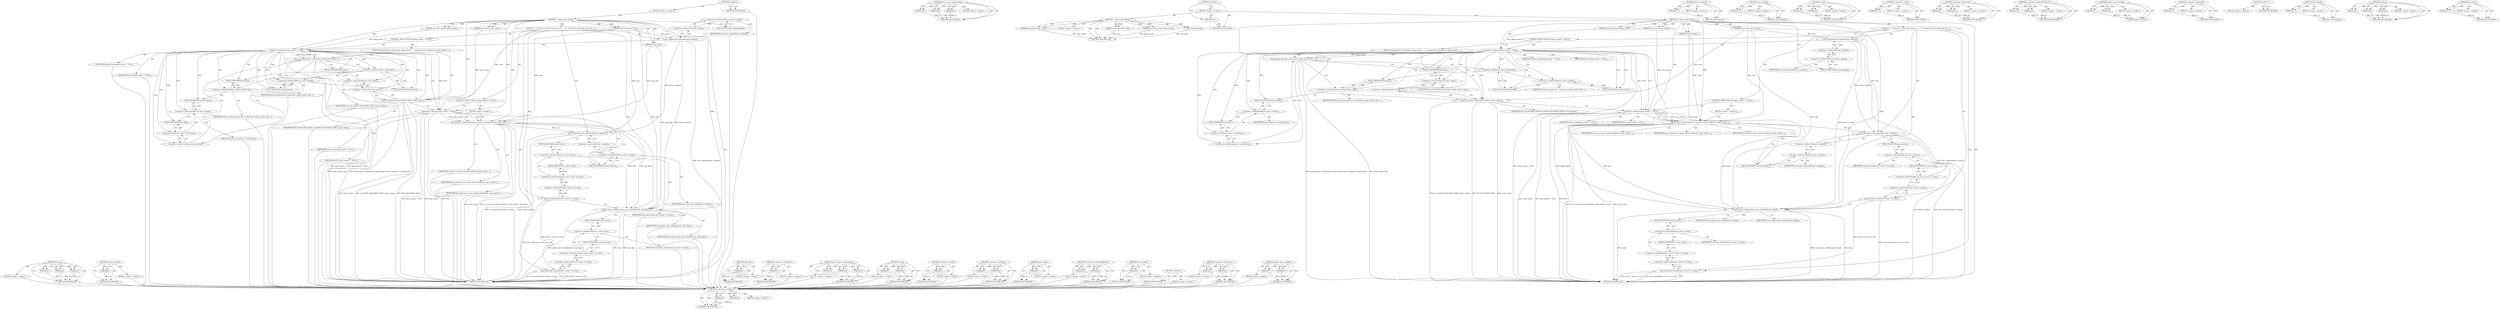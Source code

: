 digraph "spin_lock" {
vulnerable_115 [label=<(METHOD,memcpy)>];
vulnerable_116 [label=<(PARAM,p1)>];
vulnerable_117 [label=<(PARAM,p2)>];
vulnerable_118 [label=<(PARAM,p3)>];
vulnerable_119 [label=<(BLOCK,&lt;empty&gt;,&lt;empty&gt;)>];
vulnerable_120 [label=<(METHOD_RETURN,ANY)>];
vulnerable_141 [label=<(METHOD,write_sequnlock)>];
vulnerable_142 [label=<(PARAM,p1)>];
vulnerable_143 [label=<(BLOCK,&lt;empty&gt;,&lt;empty&gt;)>];
vulnerable_144 [label=<(METHOD_RETURN,ANY)>];
vulnerable_6 [label=<(METHOD,&lt;global&gt;)<SUB>1</SUB>>];
vulnerable_7 [label=<(BLOCK,&lt;empty&gt;,&lt;empty&gt;)<SUB>1</SUB>>];
vulnerable_8 [label=<(METHOD,__update_open_stateid)<SUB>1</SUB>>];
vulnerable_9 [label=<(PARAM,struct nfs4_state *state)<SUB>1</SUB>>];
vulnerable_10 [label=<(PARAM,nfs4_stateid *open_stateid)<SUB>1</SUB>>];
vulnerable_11 [label=<(PARAM,const nfs4_stateid *deleg_stateid)<SUB>1</SUB>>];
vulnerable_12 [label=<(PARAM,int open_flags)<SUB>1</SUB>>];
vulnerable_13 [label=<(BLOCK,{
 	/*
 	 * Protect the call to nfs4_state_set_...,{
 	/*
 	 * Protect the call to nfs4_state_set_...)<SUB>2</SUB>>];
vulnerable_14 [label=<(write_seqlock,write_seqlock(&amp;state-&gt;seqlock))<SUB>7</SUB>>];
vulnerable_15 [label=<(&lt;operator&gt;.addressOf,&amp;state-&gt;seqlock)<SUB>7</SUB>>];
vulnerable_16 [label=<(&lt;operator&gt;.indirectFieldAccess,state-&gt;seqlock)<SUB>7</SUB>>];
vulnerable_17 [label=<(IDENTIFIER,state,write_seqlock(&amp;state-&gt;seqlock))<SUB>7</SUB>>];
vulnerable_18 [label=<(FIELD_IDENTIFIER,seqlock,seqlock)<SUB>7</SUB>>];
vulnerable_19 [label=<(CONTROL_STRUCTURE,IF,if (deleg_stateid != NULL))<SUB>8</SUB>>];
vulnerable_20 [label=<(&lt;operator&gt;.notEquals,deleg_stateid != NULL)<SUB>8</SUB>>];
vulnerable_21 [label=<(IDENTIFIER,deleg_stateid,deleg_stateid != NULL)<SUB>8</SUB>>];
vulnerable_22 [label=<(IDENTIFIER,NULL,deleg_stateid != NULL)<SUB>8</SUB>>];
vulnerable_23 [label=<(BLOCK,{
		memcpy(state-&gt;stateid.data, deleg_stateid-&gt;...,{
		memcpy(state-&gt;stateid.data, deleg_stateid-&gt;...)<SUB>8</SUB>>];
vulnerable_24 [label=<(memcpy,memcpy(state-&gt;stateid.data, deleg_stateid-&gt;data...)<SUB>9</SUB>>];
vulnerable_25 [label=<(&lt;operator&gt;.fieldAccess,state-&gt;stateid.data)<SUB>9</SUB>>];
vulnerable_26 [label=<(&lt;operator&gt;.indirectFieldAccess,state-&gt;stateid)<SUB>9</SUB>>];
vulnerable_27 [label=<(IDENTIFIER,state,memcpy(state-&gt;stateid.data, deleg_stateid-&gt;data...)<SUB>9</SUB>>];
vulnerable_28 [label=<(FIELD_IDENTIFIER,stateid,stateid)<SUB>9</SUB>>];
vulnerable_29 [label=<(FIELD_IDENTIFIER,data,data)<SUB>9</SUB>>];
vulnerable_30 [label=<(&lt;operator&gt;.indirectFieldAccess,deleg_stateid-&gt;data)<SUB>9</SUB>>];
vulnerable_31 [label=<(IDENTIFIER,deleg_stateid,memcpy(state-&gt;stateid.data, deleg_stateid-&gt;data...)<SUB>9</SUB>>];
vulnerable_32 [label=<(FIELD_IDENTIFIER,data,data)<SUB>9</SUB>>];
vulnerable_33 [label=<(&lt;operator&gt;.sizeOf,sizeof(state-&gt;stateid.data))<SUB>9</SUB>>];
vulnerable_34 [label=<(&lt;operator&gt;.fieldAccess,state-&gt;stateid.data)<SUB>9</SUB>>];
vulnerable_35 [label=<(&lt;operator&gt;.indirectFieldAccess,state-&gt;stateid)<SUB>9</SUB>>];
vulnerable_36 [label=<(IDENTIFIER,state,sizeof(state-&gt;stateid.data))<SUB>9</SUB>>];
vulnerable_37 [label=<(FIELD_IDENTIFIER,stateid,stateid)<SUB>9</SUB>>];
vulnerable_38 [label=<(FIELD_IDENTIFIER,data,data)<SUB>9</SUB>>];
vulnerable_39 [label=<(set_bit,set_bit(NFS_DELEGATED_STATE, &amp;state-&gt;flags))<SUB>10</SUB>>];
vulnerable_40 [label=<(IDENTIFIER,NFS_DELEGATED_STATE,set_bit(NFS_DELEGATED_STATE, &amp;state-&gt;flags))<SUB>10</SUB>>];
vulnerable_41 [label=<(&lt;operator&gt;.addressOf,&amp;state-&gt;flags)<SUB>10</SUB>>];
vulnerable_42 [label=<(&lt;operator&gt;.indirectFieldAccess,state-&gt;flags)<SUB>10</SUB>>];
vulnerable_43 [label=<(IDENTIFIER,state,set_bit(NFS_DELEGATED_STATE, &amp;state-&gt;flags))<SUB>10</SUB>>];
vulnerable_44 [label=<(FIELD_IDENTIFIER,flags,flags)<SUB>10</SUB>>];
vulnerable_45 [label=<(CONTROL_STRUCTURE,IF,if (open_stateid != NULL))<SUB>12</SUB>>];
vulnerable_46 [label=<(&lt;operator&gt;.notEquals,open_stateid != NULL)<SUB>12</SUB>>];
vulnerable_47 [label=<(IDENTIFIER,open_stateid,open_stateid != NULL)<SUB>12</SUB>>];
vulnerable_48 [label=<(IDENTIFIER,NULL,open_stateid != NULL)<SUB>12</SUB>>];
vulnerable_49 [label=<(BLOCK,&lt;empty&gt;,&lt;empty&gt;)<SUB>13</SUB>>];
vulnerable_50 [label=<(nfs_set_open_stateid_locked,nfs_set_open_stateid_locked(state, open_stateid...)<SUB>13</SUB>>];
vulnerable_51 [label=<(IDENTIFIER,state,nfs_set_open_stateid_locked(state, open_stateid...)<SUB>13</SUB>>];
vulnerable_52 [label=<(IDENTIFIER,open_stateid,nfs_set_open_stateid_locked(state, open_stateid...)<SUB>13</SUB>>];
vulnerable_53 [label=<(IDENTIFIER,open_flags,nfs_set_open_stateid_locked(state, open_stateid...)<SUB>13</SUB>>];
vulnerable_54 [label=<(write_sequnlock,write_sequnlock(&amp;state-&gt;seqlock))<SUB>14</SUB>>];
vulnerable_55 [label=<(&lt;operator&gt;.addressOf,&amp;state-&gt;seqlock)<SUB>14</SUB>>];
vulnerable_56 [label=<(&lt;operator&gt;.indirectFieldAccess,state-&gt;seqlock)<SUB>14</SUB>>];
vulnerable_57 [label=<(IDENTIFIER,state,write_sequnlock(&amp;state-&gt;seqlock))<SUB>14</SUB>>];
vulnerable_58 [label=<(FIELD_IDENTIFIER,seqlock,seqlock)<SUB>14</SUB>>];
vulnerable_59 [label=<(spin_lock,spin_lock(&amp;state-&gt;owner-&gt;so_lock))<SUB>15</SUB>>];
vulnerable_60 [label=<(&lt;operator&gt;.addressOf,&amp;state-&gt;owner-&gt;so_lock)<SUB>15</SUB>>];
vulnerable_61 [label=<(&lt;operator&gt;.indirectFieldAccess,state-&gt;owner-&gt;so_lock)<SUB>15</SUB>>];
vulnerable_62 [label=<(&lt;operator&gt;.indirectFieldAccess,state-&gt;owner)<SUB>15</SUB>>];
vulnerable_63 [label=<(IDENTIFIER,state,spin_lock(&amp;state-&gt;owner-&gt;so_lock))<SUB>15</SUB>>];
vulnerable_64 [label=<(FIELD_IDENTIFIER,owner,owner)<SUB>15</SUB>>];
vulnerable_65 [label=<(FIELD_IDENTIFIER,so_lock,so_lock)<SUB>15</SUB>>];
vulnerable_66 [label=<(update_open_stateflags,update_open_stateflags(state, open_flags))<SUB>16</SUB>>];
vulnerable_67 [label=<(IDENTIFIER,state,update_open_stateflags(state, open_flags))<SUB>16</SUB>>];
vulnerable_68 [label=<(IDENTIFIER,open_flags,update_open_stateflags(state, open_flags))<SUB>16</SUB>>];
vulnerable_69 [label=<(spin_unlock,spin_unlock(&amp;state-&gt;owner-&gt;so_lock))<SUB>17</SUB>>];
vulnerable_70 [label=<(&lt;operator&gt;.addressOf,&amp;state-&gt;owner-&gt;so_lock)<SUB>17</SUB>>];
vulnerable_71 [label=<(&lt;operator&gt;.indirectFieldAccess,state-&gt;owner-&gt;so_lock)<SUB>17</SUB>>];
vulnerable_72 [label=<(&lt;operator&gt;.indirectFieldAccess,state-&gt;owner)<SUB>17</SUB>>];
vulnerable_73 [label=<(IDENTIFIER,state,spin_unlock(&amp;state-&gt;owner-&gt;so_lock))<SUB>17</SUB>>];
vulnerable_74 [label=<(FIELD_IDENTIFIER,owner,owner)<SUB>17</SUB>>];
vulnerable_75 [label=<(FIELD_IDENTIFIER,so_lock,so_lock)<SUB>17</SUB>>];
vulnerable_76 [label=<(METHOD_RETURN,void)<SUB>1</SUB>>];
vulnerable_78 [label=<(METHOD_RETURN,ANY)<SUB>1</SUB>>];
vulnerable_145 [label=<(METHOD,spin_lock)>];
vulnerable_146 [label=<(PARAM,p1)>];
vulnerable_147 [label=<(BLOCK,&lt;empty&gt;,&lt;empty&gt;)>];
vulnerable_148 [label=<(METHOD_RETURN,ANY)>];
vulnerable_101 [label=<(METHOD,&lt;operator&gt;.addressOf)>];
vulnerable_102 [label=<(PARAM,p1)>];
vulnerable_103 [label=<(BLOCK,&lt;empty&gt;,&lt;empty&gt;)>];
vulnerable_104 [label=<(METHOD_RETURN,ANY)>];
vulnerable_135 [label=<(METHOD,nfs_set_open_stateid_locked)>];
vulnerable_136 [label=<(PARAM,p1)>];
vulnerable_137 [label=<(PARAM,p2)>];
vulnerable_138 [label=<(PARAM,p3)>];
vulnerable_139 [label=<(BLOCK,&lt;empty&gt;,&lt;empty&gt;)>];
vulnerable_140 [label=<(METHOD_RETURN,ANY)>];
vulnerable_130 [label=<(METHOD,set_bit)>];
vulnerable_131 [label=<(PARAM,p1)>];
vulnerable_132 [label=<(PARAM,p2)>];
vulnerable_133 [label=<(BLOCK,&lt;empty&gt;,&lt;empty&gt;)>];
vulnerable_134 [label=<(METHOD_RETURN,ANY)>];
vulnerable_126 [label=<(METHOD,&lt;operator&gt;.sizeOf)>];
vulnerable_127 [label=<(PARAM,p1)>];
vulnerable_128 [label=<(BLOCK,&lt;empty&gt;,&lt;empty&gt;)>];
vulnerable_129 [label=<(METHOD_RETURN,ANY)>];
vulnerable_110 [label=<(METHOD,&lt;operator&gt;.notEquals)>];
vulnerable_111 [label=<(PARAM,p1)>];
vulnerable_112 [label=<(PARAM,p2)>];
vulnerable_113 [label=<(BLOCK,&lt;empty&gt;,&lt;empty&gt;)>];
vulnerable_114 [label=<(METHOD_RETURN,ANY)>];
vulnerable_154 [label=<(METHOD,spin_unlock)>];
vulnerable_155 [label=<(PARAM,p1)>];
vulnerable_156 [label=<(BLOCK,&lt;empty&gt;,&lt;empty&gt;)>];
vulnerable_157 [label=<(METHOD_RETURN,ANY)>];
vulnerable_105 [label=<(METHOD,&lt;operator&gt;.indirectFieldAccess)>];
vulnerable_106 [label=<(PARAM,p1)>];
vulnerable_107 [label=<(PARAM,p2)>];
vulnerable_108 [label=<(BLOCK,&lt;empty&gt;,&lt;empty&gt;)>];
vulnerable_109 [label=<(METHOD_RETURN,ANY)>];
vulnerable_97 [label=<(METHOD,write_seqlock)>];
vulnerable_98 [label=<(PARAM,p1)>];
vulnerable_99 [label=<(BLOCK,&lt;empty&gt;,&lt;empty&gt;)>];
vulnerable_100 [label=<(METHOD_RETURN,ANY)>];
vulnerable_91 [label=<(METHOD,&lt;global&gt;)<SUB>1</SUB>>];
vulnerable_92 [label=<(BLOCK,&lt;empty&gt;,&lt;empty&gt;)>];
vulnerable_93 [label=<(METHOD_RETURN,ANY)>];
vulnerable_121 [label=<(METHOD,&lt;operator&gt;.fieldAccess)>];
vulnerable_122 [label=<(PARAM,p1)>];
vulnerable_123 [label=<(PARAM,p2)>];
vulnerable_124 [label=<(BLOCK,&lt;empty&gt;,&lt;empty&gt;)>];
vulnerable_125 [label=<(METHOD_RETURN,ANY)>];
vulnerable_149 [label=<(METHOD,update_open_stateflags)>];
vulnerable_150 [label=<(PARAM,p1)>];
vulnerable_151 [label=<(PARAM,p2)>];
vulnerable_152 [label=<(BLOCK,&lt;empty&gt;,&lt;empty&gt;)>];
vulnerable_153 [label=<(METHOD_RETURN,ANY)>];
fixed_121 [label=<(METHOD,&lt;operator&gt;.notEquals)>];
fixed_122 [label=<(PARAM,p1)>];
fixed_123 [label=<(PARAM,p2)>];
fixed_124 [label=<(BLOCK,&lt;empty&gt;,&lt;empty&gt;)>];
fixed_125 [label=<(METHOD_RETURN,ANY)>];
fixed_146 [label=<(METHOD,nfs_set_open_stateid_locked)>];
fixed_147 [label=<(PARAM,p1)>];
fixed_148 [label=<(PARAM,p2)>];
fixed_149 [label=<(PARAM,p3)>];
fixed_150 [label=<(BLOCK,&lt;empty&gt;,&lt;empty&gt;)>];
fixed_151 [label=<(METHOD_RETURN,ANY)>];
fixed_6 [label=<(METHOD,&lt;global&gt;)<SUB>1</SUB>>];
fixed_7 [label=<(BLOCK,&lt;empty&gt;,&lt;empty&gt;)<SUB>1</SUB>>];
fixed_8 [label=<(METHOD,__update_open_stateid)<SUB>1</SUB>>];
fixed_9 [label=<(PARAM,struct nfs4_state *state)<SUB>1</SUB>>];
fixed_10 [label=<(PARAM,nfs4_stateid *open_stateid)<SUB>1</SUB>>];
fixed_11 [label=<(PARAM,const nfs4_stateid *deleg_stateid)<SUB>1</SUB>>];
fixed_12 [label=<(PARAM,int open_flags)<SUB>1</SUB>>];
fixed_13 [label=<(BLOCK,&lt;empty&gt;,&lt;empty&gt;)>];
fixed_14 [label=<(METHOD_RETURN,void)<SUB>1</SUB>>];
fixed_16 [label=<(UNKNOWN,),))<SUB>1</SUB>>];
fixed_17 [label=<(METHOD,__update_open_stateid)<SUB>2</SUB>>];
fixed_18 [label=<(PARAM,struct nfs4_state *state)<SUB>2</SUB>>];
fixed_19 [label=<(PARAM,nfs4_stateid *open_stateid)<SUB>2</SUB>>];
fixed_20 [label=<(PARAM,const nfs4_stateid *deleg_stateid)<SUB>2</SUB>>];
fixed_21 [label=<(PARAM,fmode_t fmode)<SUB>2</SUB>>];
fixed_22 [label=<(BLOCK,{
 	/*
 	 * Protect the call to nfs4_state_set_...,{
 	/*
 	 * Protect the call to nfs4_state_set_...)<SUB>3</SUB>>];
fixed_23 [label=<(write_seqlock,write_seqlock(&amp;state-&gt;seqlock))<SUB>8</SUB>>];
fixed_24 [label=<(&lt;operator&gt;.addressOf,&amp;state-&gt;seqlock)<SUB>8</SUB>>];
fixed_25 [label=<(&lt;operator&gt;.indirectFieldAccess,state-&gt;seqlock)<SUB>8</SUB>>];
fixed_26 [label=<(IDENTIFIER,state,write_seqlock(&amp;state-&gt;seqlock))<SUB>8</SUB>>];
fixed_27 [label=<(FIELD_IDENTIFIER,seqlock,seqlock)<SUB>8</SUB>>];
fixed_28 [label=<(CONTROL_STRUCTURE,IF,if (deleg_stateid != NULL))<SUB>9</SUB>>];
fixed_29 [label=<(&lt;operator&gt;.notEquals,deleg_stateid != NULL)<SUB>9</SUB>>];
fixed_30 [label=<(IDENTIFIER,deleg_stateid,deleg_stateid != NULL)<SUB>9</SUB>>];
fixed_31 [label=<(IDENTIFIER,NULL,deleg_stateid != NULL)<SUB>9</SUB>>];
fixed_32 [label=<(BLOCK,{
		memcpy(state-&gt;stateid.data, deleg_stateid-&gt;...,{
		memcpy(state-&gt;stateid.data, deleg_stateid-&gt;...)<SUB>9</SUB>>];
fixed_33 [label=<(memcpy,memcpy(state-&gt;stateid.data, deleg_stateid-&gt;data...)<SUB>10</SUB>>];
fixed_34 [label=<(&lt;operator&gt;.fieldAccess,state-&gt;stateid.data)<SUB>10</SUB>>];
fixed_35 [label=<(&lt;operator&gt;.indirectFieldAccess,state-&gt;stateid)<SUB>10</SUB>>];
fixed_36 [label=<(IDENTIFIER,state,memcpy(state-&gt;stateid.data, deleg_stateid-&gt;data...)<SUB>10</SUB>>];
fixed_37 [label=<(FIELD_IDENTIFIER,stateid,stateid)<SUB>10</SUB>>];
fixed_38 [label=<(FIELD_IDENTIFIER,data,data)<SUB>10</SUB>>];
fixed_39 [label=<(&lt;operator&gt;.indirectFieldAccess,deleg_stateid-&gt;data)<SUB>10</SUB>>];
fixed_40 [label=<(IDENTIFIER,deleg_stateid,memcpy(state-&gt;stateid.data, deleg_stateid-&gt;data...)<SUB>10</SUB>>];
fixed_41 [label=<(FIELD_IDENTIFIER,data,data)<SUB>10</SUB>>];
fixed_42 [label=<(&lt;operator&gt;.sizeOf,sizeof(state-&gt;stateid.data))<SUB>10</SUB>>];
fixed_43 [label=<(&lt;operator&gt;.fieldAccess,state-&gt;stateid.data)<SUB>10</SUB>>];
fixed_44 [label=<(&lt;operator&gt;.indirectFieldAccess,state-&gt;stateid)<SUB>10</SUB>>];
fixed_45 [label=<(IDENTIFIER,state,sizeof(state-&gt;stateid.data))<SUB>10</SUB>>];
fixed_46 [label=<(FIELD_IDENTIFIER,stateid,stateid)<SUB>10</SUB>>];
fixed_47 [label=<(FIELD_IDENTIFIER,data,data)<SUB>10</SUB>>];
fixed_48 [label=<(set_bit,set_bit(NFS_DELEGATED_STATE, &amp;state-&gt;flags))<SUB>11</SUB>>];
fixed_49 [label=<(IDENTIFIER,NFS_DELEGATED_STATE,set_bit(NFS_DELEGATED_STATE, &amp;state-&gt;flags))<SUB>11</SUB>>];
fixed_50 [label=<(&lt;operator&gt;.addressOf,&amp;state-&gt;flags)<SUB>11</SUB>>];
fixed_51 [label=<(&lt;operator&gt;.indirectFieldAccess,state-&gt;flags)<SUB>11</SUB>>];
fixed_52 [label=<(IDENTIFIER,state,set_bit(NFS_DELEGATED_STATE, &amp;state-&gt;flags))<SUB>11</SUB>>];
fixed_53 [label=<(FIELD_IDENTIFIER,flags,flags)<SUB>11</SUB>>];
fixed_54 [label=<(CONTROL_STRUCTURE,IF,if (open_stateid != NULL))<SUB>13</SUB>>];
fixed_55 [label=<(&lt;operator&gt;.notEquals,open_stateid != NULL)<SUB>13</SUB>>];
fixed_56 [label=<(IDENTIFIER,open_stateid,open_stateid != NULL)<SUB>13</SUB>>];
fixed_57 [label=<(IDENTIFIER,NULL,open_stateid != NULL)<SUB>13</SUB>>];
fixed_58 [label=<(BLOCK,&lt;empty&gt;,&lt;empty&gt;)<SUB>14</SUB>>];
fixed_59 [label=<(nfs_set_open_stateid_locked,nfs_set_open_stateid_locked(state, open_stateid...)<SUB>14</SUB>>];
fixed_60 [label=<(IDENTIFIER,state,nfs_set_open_stateid_locked(state, open_stateid...)<SUB>14</SUB>>];
fixed_61 [label=<(IDENTIFIER,open_stateid,nfs_set_open_stateid_locked(state, open_stateid...)<SUB>14</SUB>>];
fixed_62 [label=<(IDENTIFIER,fmode,nfs_set_open_stateid_locked(state, open_stateid...)<SUB>14</SUB>>];
fixed_63 [label=<(write_sequnlock,write_sequnlock(&amp;state-&gt;seqlock))<SUB>15</SUB>>];
fixed_64 [label=<(&lt;operator&gt;.addressOf,&amp;state-&gt;seqlock)<SUB>15</SUB>>];
fixed_65 [label=<(&lt;operator&gt;.indirectFieldAccess,state-&gt;seqlock)<SUB>15</SUB>>];
fixed_66 [label=<(IDENTIFIER,state,write_sequnlock(&amp;state-&gt;seqlock))<SUB>15</SUB>>];
fixed_67 [label=<(FIELD_IDENTIFIER,seqlock,seqlock)<SUB>15</SUB>>];
fixed_68 [label=<(spin_lock,spin_lock(&amp;state-&gt;owner-&gt;so_lock))<SUB>16</SUB>>];
fixed_69 [label=<(&lt;operator&gt;.addressOf,&amp;state-&gt;owner-&gt;so_lock)<SUB>16</SUB>>];
fixed_70 [label=<(&lt;operator&gt;.indirectFieldAccess,state-&gt;owner-&gt;so_lock)<SUB>16</SUB>>];
fixed_71 [label=<(&lt;operator&gt;.indirectFieldAccess,state-&gt;owner)<SUB>16</SUB>>];
fixed_72 [label=<(IDENTIFIER,state,spin_lock(&amp;state-&gt;owner-&gt;so_lock))<SUB>16</SUB>>];
fixed_73 [label=<(FIELD_IDENTIFIER,owner,owner)<SUB>16</SUB>>];
fixed_74 [label=<(FIELD_IDENTIFIER,so_lock,so_lock)<SUB>16</SUB>>];
fixed_75 [label=<(update_open_stateflags,update_open_stateflags(state, fmode))<SUB>17</SUB>>];
fixed_76 [label=<(IDENTIFIER,state,update_open_stateflags(state, fmode))<SUB>17</SUB>>];
fixed_77 [label=<(IDENTIFIER,fmode,update_open_stateflags(state, fmode))<SUB>17</SUB>>];
fixed_78 [label=<(spin_unlock,spin_unlock(&amp;state-&gt;owner-&gt;so_lock))<SUB>18</SUB>>];
fixed_79 [label=<(&lt;operator&gt;.addressOf,&amp;state-&gt;owner-&gt;so_lock)<SUB>18</SUB>>];
fixed_80 [label=<(&lt;operator&gt;.indirectFieldAccess,state-&gt;owner-&gt;so_lock)<SUB>18</SUB>>];
fixed_81 [label=<(&lt;operator&gt;.indirectFieldAccess,state-&gt;owner)<SUB>18</SUB>>];
fixed_82 [label=<(IDENTIFIER,state,spin_unlock(&amp;state-&gt;owner-&gt;so_lock))<SUB>18</SUB>>];
fixed_83 [label=<(FIELD_IDENTIFIER,owner,owner)<SUB>18</SUB>>];
fixed_84 [label=<(FIELD_IDENTIFIER,so_lock,so_lock)<SUB>18</SUB>>];
fixed_85 [label=<(METHOD_RETURN,void)<SUB>2</SUB>>];
fixed_87 [label=<(METHOD_RETURN,ANY)<SUB>1</SUB>>];
fixed_152 [label=<(METHOD,write_sequnlock)>];
fixed_153 [label=<(PARAM,p1)>];
fixed_154 [label=<(BLOCK,&lt;empty&gt;,&lt;empty&gt;)>];
fixed_155 [label=<(METHOD_RETURN,ANY)>];
fixed_108 [label=<(METHOD,write_seqlock)>];
fixed_109 [label=<(PARAM,p1)>];
fixed_110 [label=<(BLOCK,&lt;empty&gt;,&lt;empty&gt;)>];
fixed_111 [label=<(METHOD_RETURN,ANY)>];
fixed_141 [label=<(METHOD,set_bit)>];
fixed_142 [label=<(PARAM,p1)>];
fixed_143 [label=<(PARAM,p2)>];
fixed_144 [label=<(BLOCK,&lt;empty&gt;,&lt;empty&gt;)>];
fixed_145 [label=<(METHOD_RETURN,ANY)>];
fixed_137 [label=<(METHOD,&lt;operator&gt;.sizeOf)>];
fixed_138 [label=<(PARAM,p1)>];
fixed_139 [label=<(BLOCK,&lt;empty&gt;,&lt;empty&gt;)>];
fixed_140 [label=<(METHOD_RETURN,ANY)>];
fixed_132 [label=<(METHOD,&lt;operator&gt;.fieldAccess)>];
fixed_133 [label=<(PARAM,p1)>];
fixed_134 [label=<(PARAM,p2)>];
fixed_135 [label=<(BLOCK,&lt;empty&gt;,&lt;empty&gt;)>];
fixed_136 [label=<(METHOD_RETURN,ANY)>];
fixed_116 [label=<(METHOD,&lt;operator&gt;.indirectFieldAccess)>];
fixed_117 [label=<(PARAM,p1)>];
fixed_118 [label=<(PARAM,p2)>];
fixed_119 [label=<(BLOCK,&lt;empty&gt;,&lt;empty&gt;)>];
fixed_120 [label=<(METHOD_RETURN,ANY)>];
fixed_160 [label=<(METHOD,update_open_stateflags)>];
fixed_161 [label=<(PARAM,p1)>];
fixed_162 [label=<(PARAM,p2)>];
fixed_163 [label=<(BLOCK,&lt;empty&gt;,&lt;empty&gt;)>];
fixed_164 [label=<(METHOD_RETURN,ANY)>];
fixed_112 [label=<(METHOD,&lt;operator&gt;.addressOf)>];
fixed_113 [label=<(PARAM,p1)>];
fixed_114 [label=<(BLOCK,&lt;empty&gt;,&lt;empty&gt;)>];
fixed_115 [label=<(METHOD_RETURN,ANY)>];
fixed_102 [label=<(METHOD,&lt;global&gt;)<SUB>1</SUB>>];
fixed_103 [label=<(BLOCK,&lt;empty&gt;,&lt;empty&gt;)>];
fixed_104 [label=<(METHOD_RETURN,ANY)>];
fixed_165 [label=<(METHOD,spin_unlock)>];
fixed_166 [label=<(PARAM,p1)>];
fixed_167 [label=<(BLOCK,&lt;empty&gt;,&lt;empty&gt;)>];
fixed_168 [label=<(METHOD_RETURN,ANY)>];
fixed_126 [label=<(METHOD,memcpy)>];
fixed_127 [label=<(PARAM,p1)>];
fixed_128 [label=<(PARAM,p2)>];
fixed_129 [label=<(PARAM,p3)>];
fixed_130 [label=<(BLOCK,&lt;empty&gt;,&lt;empty&gt;)>];
fixed_131 [label=<(METHOD_RETURN,ANY)>];
fixed_156 [label=<(METHOD,spin_lock)>];
fixed_157 [label=<(PARAM,p1)>];
fixed_158 [label=<(BLOCK,&lt;empty&gt;,&lt;empty&gt;)>];
fixed_159 [label=<(METHOD_RETURN,ANY)>];
vulnerable_115 -> vulnerable_116  [key=0, label="AST: "];
vulnerable_115 -> vulnerable_116  [key=1, label="DDG: "];
vulnerable_115 -> vulnerable_119  [key=0, label="AST: "];
vulnerable_115 -> vulnerable_117  [key=0, label="AST: "];
vulnerable_115 -> vulnerable_117  [key=1, label="DDG: "];
vulnerable_115 -> vulnerable_120  [key=0, label="AST: "];
vulnerable_115 -> vulnerable_120  [key=1, label="CFG: "];
vulnerable_115 -> vulnerable_118  [key=0, label="AST: "];
vulnerable_115 -> vulnerable_118  [key=1, label="DDG: "];
vulnerable_116 -> vulnerable_120  [key=0, label="DDG: p1"];
vulnerable_117 -> vulnerable_120  [key=0, label="DDG: p2"];
vulnerable_118 -> vulnerable_120  [key=0, label="DDG: p3"];
vulnerable_119 -> fixed_121  [key=0];
vulnerable_120 -> fixed_121  [key=0];
vulnerable_141 -> vulnerable_142  [key=0, label="AST: "];
vulnerable_141 -> vulnerable_142  [key=1, label="DDG: "];
vulnerable_141 -> vulnerable_143  [key=0, label="AST: "];
vulnerable_141 -> vulnerable_144  [key=0, label="AST: "];
vulnerable_141 -> vulnerable_144  [key=1, label="CFG: "];
vulnerable_142 -> vulnerable_144  [key=0, label="DDG: p1"];
vulnerable_143 -> fixed_121  [key=0];
vulnerable_144 -> fixed_121  [key=0];
vulnerable_6 -> vulnerable_7  [key=0, label="AST: "];
vulnerable_6 -> vulnerable_78  [key=0, label="AST: "];
vulnerable_6 -> vulnerable_78  [key=1, label="CFG: "];
vulnerable_7 -> vulnerable_8  [key=0, label="AST: "];
vulnerable_8 -> vulnerable_9  [key=0, label="AST: "];
vulnerable_8 -> vulnerable_9  [key=1, label="DDG: "];
vulnerable_8 -> vulnerable_10  [key=0, label="AST: "];
vulnerable_8 -> vulnerable_10  [key=1, label="DDG: "];
vulnerable_8 -> vulnerable_11  [key=0, label="AST: "];
vulnerable_8 -> vulnerable_11  [key=1, label="DDG: "];
vulnerable_8 -> vulnerable_12  [key=0, label="AST: "];
vulnerable_8 -> vulnerable_12  [key=1, label="DDG: "];
vulnerable_8 -> vulnerable_13  [key=0, label="AST: "];
vulnerable_8 -> vulnerable_76  [key=0, label="AST: "];
vulnerable_8 -> vulnerable_18  [key=0, label="CFG: "];
vulnerable_8 -> vulnerable_66  [key=0, label="DDG: "];
vulnerable_8 -> vulnerable_20  [key=0, label="DDG: "];
vulnerable_8 -> vulnerable_46  [key=0, label="DDG: "];
vulnerable_8 -> vulnerable_39  [key=0, label="DDG: "];
vulnerable_8 -> vulnerable_50  [key=0, label="DDG: "];
vulnerable_9 -> vulnerable_14  [key=0, label="DDG: state"];
vulnerable_9 -> vulnerable_54  [key=0, label="DDG: state"];
vulnerable_9 -> vulnerable_66  [key=0, label="DDG: state"];
vulnerable_9 -> vulnerable_39  [key=0, label="DDG: state"];
vulnerable_9 -> vulnerable_50  [key=0, label="DDG: state"];
vulnerable_10 -> vulnerable_46  [key=0, label="DDG: open_stateid"];
vulnerable_11 -> vulnerable_20  [key=0, label="DDG: deleg_stateid"];
vulnerable_12 -> vulnerable_66  [key=0, label="DDG: open_flags"];
vulnerable_12 -> vulnerable_50  [key=0, label="DDG: open_flags"];
vulnerable_13 -> vulnerable_14  [key=0, label="AST: "];
vulnerable_13 -> vulnerable_19  [key=0, label="AST: "];
vulnerable_13 -> vulnerable_45  [key=0, label="AST: "];
vulnerable_13 -> vulnerable_54  [key=0, label="AST: "];
vulnerable_13 -> vulnerable_59  [key=0, label="AST: "];
vulnerable_13 -> vulnerable_66  [key=0, label="AST: "];
vulnerable_13 -> vulnerable_69  [key=0, label="AST: "];
vulnerable_14 -> vulnerable_15  [key=0, label="AST: "];
vulnerable_14 -> vulnerable_20  [key=0, label="CFG: "];
vulnerable_14 -> vulnerable_76  [key=0, label="DDG: write_seqlock(&amp;state-&gt;seqlock)"];
vulnerable_14 -> vulnerable_54  [key=0, label="DDG: &amp;state-&gt;seqlock"];
vulnerable_14 -> vulnerable_66  [key=0, label="DDG: &amp;state-&gt;seqlock"];
vulnerable_15 -> vulnerable_16  [key=0, label="AST: "];
vulnerable_15 -> vulnerable_14  [key=0, label="CFG: "];
vulnerable_16 -> vulnerable_17  [key=0, label="AST: "];
vulnerable_16 -> vulnerable_18  [key=0, label="AST: "];
vulnerable_16 -> vulnerable_15  [key=0, label="CFG: "];
vulnerable_17 -> fixed_121  [key=0];
vulnerable_18 -> vulnerable_16  [key=0, label="CFG: "];
vulnerable_19 -> vulnerable_20  [key=0, label="AST: "];
vulnerable_19 -> vulnerable_23  [key=0, label="AST: "];
vulnerable_20 -> vulnerable_21  [key=0, label="AST: "];
vulnerable_20 -> vulnerable_22  [key=0, label="AST: "];
vulnerable_20 -> vulnerable_28  [key=0, label="CFG: "];
vulnerable_20 -> vulnerable_28  [key=1, label="CDG: "];
vulnerable_20 -> vulnerable_46  [key=0, label="CFG: "];
vulnerable_20 -> vulnerable_46  [key=1, label="DDG: NULL"];
vulnerable_20 -> vulnerable_76  [key=0, label="DDG: deleg_stateid"];
vulnerable_20 -> vulnerable_76  [key=1, label="DDG: deleg_stateid != NULL"];
vulnerable_20 -> vulnerable_24  [key=0, label="DDG: deleg_stateid"];
vulnerable_20 -> vulnerable_24  [key=1, label="CDG: "];
vulnerable_20 -> vulnerable_30  [key=0, label="CDG: "];
vulnerable_20 -> vulnerable_34  [key=0, label="CDG: "];
vulnerable_20 -> vulnerable_32  [key=0, label="CDG: "];
vulnerable_20 -> vulnerable_33  [key=0, label="CDG: "];
vulnerable_20 -> vulnerable_26  [key=0, label="CDG: "];
vulnerable_20 -> vulnerable_42  [key=0, label="CDG: "];
vulnerable_20 -> vulnerable_37  [key=0, label="CDG: "];
vulnerable_20 -> vulnerable_38  [key=0, label="CDG: "];
vulnerable_20 -> vulnerable_25  [key=0, label="CDG: "];
vulnerable_20 -> vulnerable_41  [key=0, label="CDG: "];
vulnerable_20 -> vulnerable_29  [key=0, label="CDG: "];
vulnerable_20 -> vulnerable_44  [key=0, label="CDG: "];
vulnerable_20 -> vulnerable_35  [key=0, label="CDG: "];
vulnerable_20 -> vulnerable_39  [key=0, label="CDG: "];
vulnerable_21 -> fixed_121  [key=0];
vulnerable_22 -> fixed_121  [key=0];
vulnerable_23 -> vulnerable_24  [key=0, label="AST: "];
vulnerable_23 -> vulnerable_39  [key=0, label="AST: "];
vulnerable_24 -> vulnerable_25  [key=0, label="AST: "];
vulnerable_24 -> vulnerable_30  [key=0, label="AST: "];
vulnerable_24 -> vulnerable_33  [key=0, label="AST: "];
vulnerable_24 -> vulnerable_44  [key=0, label="CFG: "];
vulnerable_24 -> vulnerable_76  [key=0, label="DDG: deleg_stateid-&gt;data"];
vulnerable_24 -> vulnerable_76  [key=1, label="DDG: memcpy(state-&gt;stateid.data, deleg_stateid-&gt;data, sizeof(state-&gt;stateid.data))"];
vulnerable_25 -> vulnerable_26  [key=0, label="AST: "];
vulnerable_25 -> vulnerable_29  [key=0, label="AST: "];
vulnerable_25 -> vulnerable_32  [key=0, label="CFG: "];
vulnerable_26 -> vulnerable_27  [key=0, label="AST: "];
vulnerable_26 -> vulnerable_28  [key=0, label="AST: "];
vulnerable_26 -> vulnerable_29  [key=0, label="CFG: "];
vulnerable_27 -> fixed_121  [key=0];
vulnerable_28 -> vulnerable_26  [key=0, label="CFG: "];
vulnerable_29 -> vulnerable_25  [key=0, label="CFG: "];
vulnerable_30 -> vulnerable_31  [key=0, label="AST: "];
vulnerable_30 -> vulnerable_32  [key=0, label="AST: "];
vulnerable_30 -> vulnerable_37  [key=0, label="CFG: "];
vulnerable_31 -> fixed_121  [key=0];
vulnerable_32 -> vulnerable_30  [key=0, label="CFG: "];
vulnerable_33 -> vulnerable_34  [key=0, label="AST: "];
vulnerable_33 -> vulnerable_24  [key=0, label="CFG: "];
vulnerable_34 -> vulnerable_35  [key=0, label="AST: "];
vulnerable_34 -> vulnerable_38  [key=0, label="AST: "];
vulnerable_34 -> vulnerable_33  [key=0, label="CFG: "];
vulnerable_35 -> vulnerable_36  [key=0, label="AST: "];
vulnerable_35 -> vulnerable_37  [key=0, label="AST: "];
vulnerable_35 -> vulnerable_38  [key=0, label="CFG: "];
vulnerable_36 -> fixed_121  [key=0];
vulnerable_37 -> vulnerable_35  [key=0, label="CFG: "];
vulnerable_38 -> vulnerable_34  [key=0, label="CFG: "];
vulnerable_39 -> vulnerable_40  [key=0, label="AST: "];
vulnerable_39 -> vulnerable_41  [key=0, label="AST: "];
vulnerable_39 -> vulnerable_46  [key=0, label="CFG: "];
vulnerable_39 -> vulnerable_76  [key=0, label="DDG: &amp;state-&gt;flags"];
vulnerable_39 -> vulnerable_76  [key=1, label="DDG: set_bit(NFS_DELEGATED_STATE, &amp;state-&gt;flags)"];
vulnerable_39 -> vulnerable_76  [key=2, label="DDG: NFS_DELEGATED_STATE"];
vulnerable_40 -> fixed_121  [key=0];
vulnerable_41 -> vulnerable_42  [key=0, label="AST: "];
vulnerable_41 -> vulnerable_39  [key=0, label="CFG: "];
vulnerable_42 -> vulnerable_43  [key=0, label="AST: "];
vulnerable_42 -> vulnerable_44  [key=0, label="AST: "];
vulnerable_42 -> vulnerable_41  [key=0, label="CFG: "];
vulnerable_43 -> fixed_121  [key=0];
vulnerable_44 -> vulnerable_42  [key=0, label="CFG: "];
vulnerable_45 -> vulnerable_46  [key=0, label="AST: "];
vulnerable_45 -> vulnerable_49  [key=0, label="AST: "];
vulnerable_46 -> vulnerable_47  [key=0, label="AST: "];
vulnerable_46 -> vulnerable_48  [key=0, label="AST: "];
vulnerable_46 -> vulnerable_50  [key=0, label="CFG: "];
vulnerable_46 -> vulnerable_50  [key=1, label="DDG: open_stateid"];
vulnerable_46 -> vulnerable_50  [key=2, label="CDG: "];
vulnerable_46 -> vulnerable_58  [key=0, label="CFG: "];
vulnerable_46 -> vulnerable_76  [key=0, label="DDG: open_stateid"];
vulnerable_46 -> vulnerable_76  [key=1, label="DDG: NULL"];
vulnerable_46 -> vulnerable_76  [key=2, label="DDG: open_stateid != NULL"];
vulnerable_47 -> fixed_121  [key=0];
vulnerable_48 -> fixed_121  [key=0];
vulnerable_49 -> vulnerable_50  [key=0, label="AST: "];
vulnerable_50 -> vulnerable_51  [key=0, label="AST: "];
vulnerable_50 -> vulnerable_52  [key=0, label="AST: "];
vulnerable_50 -> vulnerable_53  [key=0, label="AST: "];
vulnerable_50 -> vulnerable_58  [key=0, label="CFG: "];
vulnerable_50 -> vulnerable_76  [key=0, label="DDG: open_stateid"];
vulnerable_50 -> vulnerable_76  [key=1, label="DDG: nfs_set_open_stateid_locked(state, open_stateid, open_flags)"];
vulnerable_50 -> vulnerable_54  [key=0, label="DDG: state"];
vulnerable_50 -> vulnerable_66  [key=0, label="DDG: state"];
vulnerable_50 -> vulnerable_66  [key=1, label="DDG: open_flags"];
vulnerable_51 -> fixed_121  [key=0];
vulnerable_52 -> fixed_121  [key=0];
vulnerable_53 -> fixed_121  [key=0];
vulnerable_54 -> vulnerable_55  [key=0, label="AST: "];
vulnerable_54 -> vulnerable_64  [key=0, label="CFG: "];
vulnerable_54 -> vulnerable_76  [key=0, label="DDG: &amp;state-&gt;seqlock"];
vulnerable_54 -> vulnerable_76  [key=1, label="DDG: write_sequnlock(&amp;state-&gt;seqlock)"];
vulnerable_55 -> vulnerable_56  [key=0, label="AST: "];
vulnerable_55 -> vulnerable_54  [key=0, label="CFG: "];
vulnerable_56 -> vulnerable_57  [key=0, label="AST: "];
vulnerable_56 -> vulnerable_58  [key=0, label="AST: "];
vulnerable_56 -> vulnerable_55  [key=0, label="CFG: "];
vulnerable_57 -> fixed_121  [key=0];
vulnerable_58 -> vulnerable_56  [key=0, label="CFG: "];
vulnerable_59 -> vulnerable_60  [key=0, label="AST: "];
vulnerable_59 -> vulnerable_66  [key=0, label="CFG: "];
vulnerable_59 -> vulnerable_76  [key=0, label="DDG: spin_lock(&amp;state-&gt;owner-&gt;so_lock)"];
vulnerable_59 -> vulnerable_69  [key=0, label="DDG: &amp;state-&gt;owner-&gt;so_lock"];
vulnerable_60 -> vulnerable_61  [key=0, label="AST: "];
vulnerable_60 -> vulnerable_59  [key=0, label="CFG: "];
vulnerable_61 -> vulnerable_62  [key=0, label="AST: "];
vulnerable_61 -> vulnerable_65  [key=0, label="AST: "];
vulnerable_61 -> vulnerable_60  [key=0, label="CFG: "];
vulnerable_62 -> vulnerable_63  [key=0, label="AST: "];
vulnerable_62 -> vulnerable_64  [key=0, label="AST: "];
vulnerable_62 -> vulnerable_65  [key=0, label="CFG: "];
vulnerable_63 -> fixed_121  [key=0];
vulnerable_64 -> vulnerable_62  [key=0, label="CFG: "];
vulnerable_65 -> vulnerable_61  [key=0, label="CFG: "];
vulnerable_66 -> vulnerable_67  [key=0, label="AST: "];
vulnerable_66 -> vulnerable_68  [key=0, label="AST: "];
vulnerable_66 -> vulnerable_74  [key=0, label="CFG: "];
vulnerable_66 -> vulnerable_76  [key=0, label="DDG: state"];
vulnerable_66 -> vulnerable_76  [key=1, label="DDG: open_flags"];
vulnerable_66 -> vulnerable_76  [key=2, label="DDG: update_open_stateflags(state, open_flags)"];
vulnerable_67 -> fixed_121  [key=0];
vulnerable_68 -> fixed_121  [key=0];
vulnerable_69 -> vulnerable_70  [key=0, label="AST: "];
vulnerable_69 -> vulnerable_76  [key=0, label="CFG: "];
vulnerable_69 -> vulnerable_76  [key=1, label="DDG: &amp;state-&gt;owner-&gt;so_lock"];
vulnerable_69 -> vulnerable_76  [key=2, label="DDG: spin_unlock(&amp;state-&gt;owner-&gt;so_lock)"];
vulnerable_70 -> vulnerable_71  [key=0, label="AST: "];
vulnerable_70 -> vulnerable_69  [key=0, label="CFG: "];
vulnerable_71 -> vulnerable_72  [key=0, label="AST: "];
vulnerable_71 -> vulnerable_75  [key=0, label="AST: "];
vulnerable_71 -> vulnerable_70  [key=0, label="CFG: "];
vulnerable_72 -> vulnerable_73  [key=0, label="AST: "];
vulnerable_72 -> vulnerable_74  [key=0, label="AST: "];
vulnerable_72 -> vulnerable_75  [key=0, label="CFG: "];
vulnerable_73 -> fixed_121  [key=0];
vulnerable_74 -> vulnerable_72  [key=0, label="CFG: "];
vulnerable_75 -> vulnerable_71  [key=0, label="CFG: "];
vulnerable_76 -> fixed_121  [key=0];
vulnerable_78 -> fixed_121  [key=0];
vulnerable_145 -> vulnerable_146  [key=0, label="AST: "];
vulnerable_145 -> vulnerable_146  [key=1, label="DDG: "];
vulnerable_145 -> vulnerable_147  [key=0, label="AST: "];
vulnerable_145 -> vulnerable_148  [key=0, label="AST: "];
vulnerable_145 -> vulnerable_148  [key=1, label="CFG: "];
vulnerable_146 -> vulnerable_148  [key=0, label="DDG: p1"];
vulnerable_147 -> fixed_121  [key=0];
vulnerable_148 -> fixed_121  [key=0];
vulnerable_101 -> vulnerable_102  [key=0, label="AST: "];
vulnerable_101 -> vulnerable_102  [key=1, label="DDG: "];
vulnerable_101 -> vulnerable_103  [key=0, label="AST: "];
vulnerable_101 -> vulnerable_104  [key=0, label="AST: "];
vulnerable_101 -> vulnerable_104  [key=1, label="CFG: "];
vulnerable_102 -> vulnerable_104  [key=0, label="DDG: p1"];
vulnerable_103 -> fixed_121  [key=0];
vulnerable_104 -> fixed_121  [key=0];
vulnerable_135 -> vulnerable_136  [key=0, label="AST: "];
vulnerable_135 -> vulnerable_136  [key=1, label="DDG: "];
vulnerable_135 -> vulnerable_139  [key=0, label="AST: "];
vulnerable_135 -> vulnerable_137  [key=0, label="AST: "];
vulnerable_135 -> vulnerable_137  [key=1, label="DDG: "];
vulnerable_135 -> vulnerable_140  [key=0, label="AST: "];
vulnerable_135 -> vulnerable_140  [key=1, label="CFG: "];
vulnerable_135 -> vulnerable_138  [key=0, label="AST: "];
vulnerable_135 -> vulnerable_138  [key=1, label="DDG: "];
vulnerable_136 -> vulnerable_140  [key=0, label="DDG: p1"];
vulnerable_137 -> vulnerable_140  [key=0, label="DDG: p2"];
vulnerable_138 -> vulnerable_140  [key=0, label="DDG: p3"];
vulnerable_139 -> fixed_121  [key=0];
vulnerable_140 -> fixed_121  [key=0];
vulnerable_130 -> vulnerable_131  [key=0, label="AST: "];
vulnerable_130 -> vulnerable_131  [key=1, label="DDG: "];
vulnerable_130 -> vulnerable_133  [key=0, label="AST: "];
vulnerable_130 -> vulnerable_132  [key=0, label="AST: "];
vulnerable_130 -> vulnerable_132  [key=1, label="DDG: "];
vulnerable_130 -> vulnerable_134  [key=0, label="AST: "];
vulnerable_130 -> vulnerable_134  [key=1, label="CFG: "];
vulnerable_131 -> vulnerable_134  [key=0, label="DDG: p1"];
vulnerable_132 -> vulnerable_134  [key=0, label="DDG: p2"];
vulnerable_133 -> fixed_121  [key=0];
vulnerable_134 -> fixed_121  [key=0];
vulnerable_126 -> vulnerable_127  [key=0, label="AST: "];
vulnerable_126 -> vulnerable_127  [key=1, label="DDG: "];
vulnerable_126 -> vulnerable_128  [key=0, label="AST: "];
vulnerable_126 -> vulnerable_129  [key=0, label="AST: "];
vulnerable_126 -> vulnerable_129  [key=1, label="CFG: "];
vulnerable_127 -> vulnerable_129  [key=0, label="DDG: p1"];
vulnerable_128 -> fixed_121  [key=0];
vulnerable_129 -> fixed_121  [key=0];
vulnerable_110 -> vulnerable_111  [key=0, label="AST: "];
vulnerable_110 -> vulnerable_111  [key=1, label="DDG: "];
vulnerable_110 -> vulnerable_113  [key=0, label="AST: "];
vulnerable_110 -> vulnerable_112  [key=0, label="AST: "];
vulnerable_110 -> vulnerable_112  [key=1, label="DDG: "];
vulnerable_110 -> vulnerable_114  [key=0, label="AST: "];
vulnerable_110 -> vulnerable_114  [key=1, label="CFG: "];
vulnerable_111 -> vulnerable_114  [key=0, label="DDG: p1"];
vulnerable_112 -> vulnerable_114  [key=0, label="DDG: p2"];
vulnerable_113 -> fixed_121  [key=0];
vulnerable_114 -> fixed_121  [key=0];
vulnerable_154 -> vulnerable_155  [key=0, label="AST: "];
vulnerable_154 -> vulnerable_155  [key=1, label="DDG: "];
vulnerable_154 -> vulnerable_156  [key=0, label="AST: "];
vulnerable_154 -> vulnerable_157  [key=0, label="AST: "];
vulnerable_154 -> vulnerable_157  [key=1, label="CFG: "];
vulnerable_155 -> vulnerable_157  [key=0, label="DDG: p1"];
vulnerable_156 -> fixed_121  [key=0];
vulnerable_157 -> fixed_121  [key=0];
vulnerable_105 -> vulnerable_106  [key=0, label="AST: "];
vulnerable_105 -> vulnerable_106  [key=1, label="DDG: "];
vulnerable_105 -> vulnerable_108  [key=0, label="AST: "];
vulnerable_105 -> vulnerable_107  [key=0, label="AST: "];
vulnerable_105 -> vulnerable_107  [key=1, label="DDG: "];
vulnerable_105 -> vulnerable_109  [key=0, label="AST: "];
vulnerable_105 -> vulnerable_109  [key=1, label="CFG: "];
vulnerable_106 -> vulnerable_109  [key=0, label="DDG: p1"];
vulnerable_107 -> vulnerable_109  [key=0, label="DDG: p2"];
vulnerable_108 -> fixed_121  [key=0];
vulnerable_109 -> fixed_121  [key=0];
vulnerable_97 -> vulnerable_98  [key=0, label="AST: "];
vulnerable_97 -> vulnerable_98  [key=1, label="DDG: "];
vulnerable_97 -> vulnerable_99  [key=0, label="AST: "];
vulnerable_97 -> vulnerable_100  [key=0, label="AST: "];
vulnerable_97 -> vulnerable_100  [key=1, label="CFG: "];
vulnerable_98 -> vulnerable_100  [key=0, label="DDG: p1"];
vulnerable_99 -> fixed_121  [key=0];
vulnerable_100 -> fixed_121  [key=0];
vulnerable_91 -> vulnerable_92  [key=0, label="AST: "];
vulnerable_91 -> vulnerable_93  [key=0, label="AST: "];
vulnerable_91 -> vulnerable_93  [key=1, label="CFG: "];
vulnerable_92 -> fixed_121  [key=0];
vulnerable_93 -> fixed_121  [key=0];
vulnerable_121 -> vulnerable_122  [key=0, label="AST: "];
vulnerable_121 -> vulnerable_122  [key=1, label="DDG: "];
vulnerable_121 -> vulnerable_124  [key=0, label="AST: "];
vulnerable_121 -> vulnerable_123  [key=0, label="AST: "];
vulnerable_121 -> vulnerable_123  [key=1, label="DDG: "];
vulnerable_121 -> vulnerable_125  [key=0, label="AST: "];
vulnerable_121 -> vulnerable_125  [key=1, label="CFG: "];
vulnerable_122 -> vulnerable_125  [key=0, label="DDG: p1"];
vulnerable_123 -> vulnerable_125  [key=0, label="DDG: p2"];
vulnerable_124 -> fixed_121  [key=0];
vulnerable_125 -> fixed_121  [key=0];
vulnerable_149 -> vulnerable_150  [key=0, label="AST: "];
vulnerable_149 -> vulnerable_150  [key=1, label="DDG: "];
vulnerable_149 -> vulnerable_152  [key=0, label="AST: "];
vulnerable_149 -> vulnerable_151  [key=0, label="AST: "];
vulnerable_149 -> vulnerable_151  [key=1, label="DDG: "];
vulnerable_149 -> vulnerable_153  [key=0, label="AST: "];
vulnerable_149 -> vulnerable_153  [key=1, label="CFG: "];
vulnerable_150 -> vulnerable_153  [key=0, label="DDG: p1"];
vulnerable_151 -> vulnerable_153  [key=0, label="DDG: p2"];
vulnerable_152 -> fixed_121  [key=0];
vulnerable_153 -> fixed_121  [key=0];
fixed_121 -> fixed_122  [key=0, label="AST: "];
fixed_121 -> fixed_122  [key=1, label="DDG: "];
fixed_121 -> fixed_124  [key=0, label="AST: "];
fixed_121 -> fixed_123  [key=0, label="AST: "];
fixed_121 -> fixed_123  [key=1, label="DDG: "];
fixed_121 -> fixed_125  [key=0, label="AST: "];
fixed_121 -> fixed_125  [key=1, label="CFG: "];
fixed_122 -> fixed_125  [key=0, label="DDG: p1"];
fixed_123 -> fixed_125  [key=0, label="DDG: p2"];
fixed_146 -> fixed_147  [key=0, label="AST: "];
fixed_146 -> fixed_147  [key=1, label="DDG: "];
fixed_146 -> fixed_150  [key=0, label="AST: "];
fixed_146 -> fixed_148  [key=0, label="AST: "];
fixed_146 -> fixed_148  [key=1, label="DDG: "];
fixed_146 -> fixed_151  [key=0, label="AST: "];
fixed_146 -> fixed_151  [key=1, label="CFG: "];
fixed_146 -> fixed_149  [key=0, label="AST: "];
fixed_146 -> fixed_149  [key=1, label="DDG: "];
fixed_147 -> fixed_151  [key=0, label="DDG: p1"];
fixed_148 -> fixed_151  [key=0, label="DDG: p2"];
fixed_149 -> fixed_151  [key=0, label="DDG: p3"];
fixed_6 -> fixed_7  [key=0, label="AST: "];
fixed_6 -> fixed_87  [key=0, label="AST: "];
fixed_6 -> fixed_16  [key=0, label="CFG: "];
fixed_7 -> fixed_8  [key=0, label="AST: "];
fixed_7 -> fixed_16  [key=0, label="AST: "];
fixed_7 -> fixed_17  [key=0, label="AST: "];
fixed_8 -> fixed_9  [key=0, label="AST: "];
fixed_8 -> fixed_9  [key=1, label="DDG: "];
fixed_8 -> fixed_10  [key=0, label="AST: "];
fixed_8 -> fixed_10  [key=1, label="DDG: "];
fixed_8 -> fixed_11  [key=0, label="AST: "];
fixed_8 -> fixed_11  [key=1, label="DDG: "];
fixed_8 -> fixed_12  [key=0, label="AST: "];
fixed_8 -> fixed_12  [key=1, label="DDG: "];
fixed_8 -> fixed_13  [key=0, label="AST: "];
fixed_8 -> fixed_14  [key=0, label="AST: "];
fixed_8 -> fixed_14  [key=1, label="CFG: "];
fixed_9 -> fixed_14  [key=0, label="DDG: state"];
fixed_10 -> fixed_14  [key=0, label="DDG: open_stateid"];
fixed_11 -> fixed_14  [key=0, label="DDG: deleg_stateid"];
fixed_12 -> fixed_14  [key=0, label="DDG: open_flags"];
fixed_16 -> fixed_87  [key=0, label="CFG: "];
fixed_17 -> fixed_18  [key=0, label="AST: "];
fixed_17 -> fixed_18  [key=1, label="DDG: "];
fixed_17 -> fixed_19  [key=0, label="AST: "];
fixed_17 -> fixed_19  [key=1, label="DDG: "];
fixed_17 -> fixed_20  [key=0, label="AST: "];
fixed_17 -> fixed_20  [key=1, label="DDG: "];
fixed_17 -> fixed_21  [key=0, label="AST: "];
fixed_17 -> fixed_21  [key=1, label="DDG: "];
fixed_17 -> fixed_22  [key=0, label="AST: "];
fixed_17 -> fixed_85  [key=0, label="AST: "];
fixed_17 -> fixed_27  [key=0, label="CFG: "];
fixed_17 -> fixed_75  [key=0, label="DDG: "];
fixed_17 -> fixed_29  [key=0, label="DDG: "];
fixed_17 -> fixed_55  [key=0, label="DDG: "];
fixed_17 -> fixed_48  [key=0, label="DDG: "];
fixed_17 -> fixed_59  [key=0, label="DDG: "];
fixed_18 -> fixed_23  [key=0, label="DDG: state"];
fixed_18 -> fixed_63  [key=0, label="DDG: state"];
fixed_18 -> fixed_75  [key=0, label="DDG: state"];
fixed_18 -> fixed_48  [key=0, label="DDG: state"];
fixed_18 -> fixed_59  [key=0, label="DDG: state"];
fixed_19 -> fixed_55  [key=0, label="DDG: open_stateid"];
fixed_20 -> fixed_29  [key=0, label="DDG: deleg_stateid"];
fixed_21 -> fixed_75  [key=0, label="DDG: fmode"];
fixed_21 -> fixed_59  [key=0, label="DDG: fmode"];
fixed_22 -> fixed_23  [key=0, label="AST: "];
fixed_22 -> fixed_28  [key=0, label="AST: "];
fixed_22 -> fixed_54  [key=0, label="AST: "];
fixed_22 -> fixed_63  [key=0, label="AST: "];
fixed_22 -> fixed_68  [key=0, label="AST: "];
fixed_22 -> fixed_75  [key=0, label="AST: "];
fixed_22 -> fixed_78  [key=0, label="AST: "];
fixed_23 -> fixed_24  [key=0, label="AST: "];
fixed_23 -> fixed_29  [key=0, label="CFG: "];
fixed_23 -> fixed_85  [key=0, label="DDG: write_seqlock(&amp;state-&gt;seqlock)"];
fixed_23 -> fixed_63  [key=0, label="DDG: &amp;state-&gt;seqlock"];
fixed_23 -> fixed_75  [key=0, label="DDG: &amp;state-&gt;seqlock"];
fixed_24 -> fixed_25  [key=0, label="AST: "];
fixed_24 -> fixed_23  [key=0, label="CFG: "];
fixed_25 -> fixed_26  [key=0, label="AST: "];
fixed_25 -> fixed_27  [key=0, label="AST: "];
fixed_25 -> fixed_24  [key=0, label="CFG: "];
fixed_27 -> fixed_25  [key=0, label="CFG: "];
fixed_28 -> fixed_29  [key=0, label="AST: "];
fixed_28 -> fixed_32  [key=0, label="AST: "];
fixed_29 -> fixed_30  [key=0, label="AST: "];
fixed_29 -> fixed_31  [key=0, label="AST: "];
fixed_29 -> fixed_37  [key=0, label="CFG: "];
fixed_29 -> fixed_37  [key=1, label="CDG: "];
fixed_29 -> fixed_55  [key=0, label="CFG: "];
fixed_29 -> fixed_55  [key=1, label="DDG: NULL"];
fixed_29 -> fixed_85  [key=0, label="DDG: deleg_stateid"];
fixed_29 -> fixed_85  [key=1, label="DDG: deleg_stateid != NULL"];
fixed_29 -> fixed_33  [key=0, label="DDG: deleg_stateid"];
fixed_29 -> fixed_33  [key=1, label="CDG: "];
fixed_29 -> fixed_47  [key=0, label="CDG: "];
fixed_29 -> fixed_34  [key=0, label="CDG: "];
fixed_29 -> fixed_48  [key=0, label="CDG: "];
fixed_29 -> fixed_42  [key=0, label="CDG: "];
fixed_29 -> fixed_51  [key=0, label="CDG: "];
fixed_29 -> fixed_46  [key=0, label="CDG: "];
fixed_29 -> fixed_53  [key=0, label="CDG: "];
fixed_29 -> fixed_38  [key=0, label="CDG: "];
fixed_29 -> fixed_41  [key=0, label="CDG: "];
fixed_29 -> fixed_50  [key=0, label="CDG: "];
fixed_29 -> fixed_44  [key=0, label="CDG: "];
fixed_29 -> fixed_35  [key=0, label="CDG: "];
fixed_29 -> fixed_39  [key=0, label="CDG: "];
fixed_29 -> fixed_43  [key=0, label="CDG: "];
fixed_32 -> fixed_33  [key=0, label="AST: "];
fixed_32 -> fixed_48  [key=0, label="AST: "];
fixed_33 -> fixed_34  [key=0, label="AST: "];
fixed_33 -> fixed_39  [key=0, label="AST: "];
fixed_33 -> fixed_42  [key=0, label="AST: "];
fixed_33 -> fixed_53  [key=0, label="CFG: "];
fixed_33 -> fixed_85  [key=0, label="DDG: deleg_stateid-&gt;data"];
fixed_33 -> fixed_85  [key=1, label="DDG: memcpy(state-&gt;stateid.data, deleg_stateid-&gt;data, sizeof(state-&gt;stateid.data))"];
fixed_34 -> fixed_35  [key=0, label="AST: "];
fixed_34 -> fixed_38  [key=0, label="AST: "];
fixed_34 -> fixed_41  [key=0, label="CFG: "];
fixed_35 -> fixed_36  [key=0, label="AST: "];
fixed_35 -> fixed_37  [key=0, label="AST: "];
fixed_35 -> fixed_38  [key=0, label="CFG: "];
fixed_37 -> fixed_35  [key=0, label="CFG: "];
fixed_38 -> fixed_34  [key=0, label="CFG: "];
fixed_39 -> fixed_40  [key=0, label="AST: "];
fixed_39 -> fixed_41  [key=0, label="AST: "];
fixed_39 -> fixed_46  [key=0, label="CFG: "];
fixed_41 -> fixed_39  [key=0, label="CFG: "];
fixed_42 -> fixed_43  [key=0, label="AST: "];
fixed_42 -> fixed_33  [key=0, label="CFG: "];
fixed_43 -> fixed_44  [key=0, label="AST: "];
fixed_43 -> fixed_47  [key=0, label="AST: "];
fixed_43 -> fixed_42  [key=0, label="CFG: "];
fixed_44 -> fixed_45  [key=0, label="AST: "];
fixed_44 -> fixed_46  [key=0, label="AST: "];
fixed_44 -> fixed_47  [key=0, label="CFG: "];
fixed_46 -> fixed_44  [key=0, label="CFG: "];
fixed_47 -> fixed_43  [key=0, label="CFG: "];
fixed_48 -> fixed_49  [key=0, label="AST: "];
fixed_48 -> fixed_50  [key=0, label="AST: "];
fixed_48 -> fixed_55  [key=0, label="CFG: "];
fixed_48 -> fixed_85  [key=0, label="DDG: &amp;state-&gt;flags"];
fixed_48 -> fixed_85  [key=1, label="DDG: set_bit(NFS_DELEGATED_STATE, &amp;state-&gt;flags)"];
fixed_48 -> fixed_85  [key=2, label="DDG: NFS_DELEGATED_STATE"];
fixed_50 -> fixed_51  [key=0, label="AST: "];
fixed_50 -> fixed_48  [key=0, label="CFG: "];
fixed_51 -> fixed_52  [key=0, label="AST: "];
fixed_51 -> fixed_53  [key=0, label="AST: "];
fixed_51 -> fixed_50  [key=0, label="CFG: "];
fixed_53 -> fixed_51  [key=0, label="CFG: "];
fixed_54 -> fixed_55  [key=0, label="AST: "];
fixed_54 -> fixed_58  [key=0, label="AST: "];
fixed_55 -> fixed_56  [key=0, label="AST: "];
fixed_55 -> fixed_57  [key=0, label="AST: "];
fixed_55 -> fixed_59  [key=0, label="CFG: "];
fixed_55 -> fixed_59  [key=1, label="DDG: open_stateid"];
fixed_55 -> fixed_59  [key=2, label="CDG: "];
fixed_55 -> fixed_67  [key=0, label="CFG: "];
fixed_55 -> fixed_85  [key=0, label="DDG: open_stateid"];
fixed_55 -> fixed_85  [key=1, label="DDG: NULL"];
fixed_55 -> fixed_85  [key=2, label="DDG: open_stateid != NULL"];
fixed_58 -> fixed_59  [key=0, label="AST: "];
fixed_59 -> fixed_60  [key=0, label="AST: "];
fixed_59 -> fixed_61  [key=0, label="AST: "];
fixed_59 -> fixed_62  [key=0, label="AST: "];
fixed_59 -> fixed_67  [key=0, label="CFG: "];
fixed_59 -> fixed_85  [key=0, label="DDG: open_stateid"];
fixed_59 -> fixed_85  [key=1, label="DDG: nfs_set_open_stateid_locked(state, open_stateid, fmode)"];
fixed_59 -> fixed_63  [key=0, label="DDG: state"];
fixed_59 -> fixed_75  [key=0, label="DDG: state"];
fixed_59 -> fixed_75  [key=1, label="DDG: fmode"];
fixed_63 -> fixed_64  [key=0, label="AST: "];
fixed_63 -> fixed_73  [key=0, label="CFG: "];
fixed_63 -> fixed_85  [key=0, label="DDG: &amp;state-&gt;seqlock"];
fixed_63 -> fixed_85  [key=1, label="DDG: write_sequnlock(&amp;state-&gt;seqlock)"];
fixed_64 -> fixed_65  [key=0, label="AST: "];
fixed_64 -> fixed_63  [key=0, label="CFG: "];
fixed_65 -> fixed_66  [key=0, label="AST: "];
fixed_65 -> fixed_67  [key=0, label="AST: "];
fixed_65 -> fixed_64  [key=0, label="CFG: "];
fixed_67 -> fixed_65  [key=0, label="CFG: "];
fixed_68 -> fixed_69  [key=0, label="AST: "];
fixed_68 -> fixed_75  [key=0, label="CFG: "];
fixed_68 -> fixed_85  [key=0, label="DDG: spin_lock(&amp;state-&gt;owner-&gt;so_lock)"];
fixed_68 -> fixed_78  [key=0, label="DDG: &amp;state-&gt;owner-&gt;so_lock"];
fixed_69 -> fixed_70  [key=0, label="AST: "];
fixed_69 -> fixed_68  [key=0, label="CFG: "];
fixed_70 -> fixed_71  [key=0, label="AST: "];
fixed_70 -> fixed_74  [key=0, label="AST: "];
fixed_70 -> fixed_69  [key=0, label="CFG: "];
fixed_71 -> fixed_72  [key=0, label="AST: "];
fixed_71 -> fixed_73  [key=0, label="AST: "];
fixed_71 -> fixed_74  [key=0, label="CFG: "];
fixed_73 -> fixed_71  [key=0, label="CFG: "];
fixed_74 -> fixed_70  [key=0, label="CFG: "];
fixed_75 -> fixed_76  [key=0, label="AST: "];
fixed_75 -> fixed_77  [key=0, label="AST: "];
fixed_75 -> fixed_83  [key=0, label="CFG: "];
fixed_75 -> fixed_85  [key=0, label="DDG: state"];
fixed_75 -> fixed_85  [key=1, label="DDG: fmode"];
fixed_75 -> fixed_85  [key=2, label="DDG: update_open_stateflags(state, fmode)"];
fixed_78 -> fixed_79  [key=0, label="AST: "];
fixed_78 -> fixed_85  [key=0, label="CFG: "];
fixed_78 -> fixed_85  [key=1, label="DDG: &amp;state-&gt;owner-&gt;so_lock"];
fixed_78 -> fixed_85  [key=2, label="DDG: spin_unlock(&amp;state-&gt;owner-&gt;so_lock)"];
fixed_79 -> fixed_80  [key=0, label="AST: "];
fixed_79 -> fixed_78  [key=0, label="CFG: "];
fixed_80 -> fixed_81  [key=0, label="AST: "];
fixed_80 -> fixed_84  [key=0, label="AST: "];
fixed_80 -> fixed_79  [key=0, label="CFG: "];
fixed_81 -> fixed_82  [key=0, label="AST: "];
fixed_81 -> fixed_83  [key=0, label="AST: "];
fixed_81 -> fixed_84  [key=0, label="CFG: "];
fixed_83 -> fixed_81  [key=0, label="CFG: "];
fixed_84 -> fixed_80  [key=0, label="CFG: "];
fixed_152 -> fixed_153  [key=0, label="AST: "];
fixed_152 -> fixed_153  [key=1, label="DDG: "];
fixed_152 -> fixed_154  [key=0, label="AST: "];
fixed_152 -> fixed_155  [key=0, label="AST: "];
fixed_152 -> fixed_155  [key=1, label="CFG: "];
fixed_153 -> fixed_155  [key=0, label="DDG: p1"];
fixed_108 -> fixed_109  [key=0, label="AST: "];
fixed_108 -> fixed_109  [key=1, label="DDG: "];
fixed_108 -> fixed_110  [key=0, label="AST: "];
fixed_108 -> fixed_111  [key=0, label="AST: "];
fixed_108 -> fixed_111  [key=1, label="CFG: "];
fixed_109 -> fixed_111  [key=0, label="DDG: p1"];
fixed_141 -> fixed_142  [key=0, label="AST: "];
fixed_141 -> fixed_142  [key=1, label="DDG: "];
fixed_141 -> fixed_144  [key=0, label="AST: "];
fixed_141 -> fixed_143  [key=0, label="AST: "];
fixed_141 -> fixed_143  [key=1, label="DDG: "];
fixed_141 -> fixed_145  [key=0, label="AST: "];
fixed_141 -> fixed_145  [key=1, label="CFG: "];
fixed_142 -> fixed_145  [key=0, label="DDG: p1"];
fixed_143 -> fixed_145  [key=0, label="DDG: p2"];
fixed_137 -> fixed_138  [key=0, label="AST: "];
fixed_137 -> fixed_138  [key=1, label="DDG: "];
fixed_137 -> fixed_139  [key=0, label="AST: "];
fixed_137 -> fixed_140  [key=0, label="AST: "];
fixed_137 -> fixed_140  [key=1, label="CFG: "];
fixed_138 -> fixed_140  [key=0, label="DDG: p1"];
fixed_132 -> fixed_133  [key=0, label="AST: "];
fixed_132 -> fixed_133  [key=1, label="DDG: "];
fixed_132 -> fixed_135  [key=0, label="AST: "];
fixed_132 -> fixed_134  [key=0, label="AST: "];
fixed_132 -> fixed_134  [key=1, label="DDG: "];
fixed_132 -> fixed_136  [key=0, label="AST: "];
fixed_132 -> fixed_136  [key=1, label="CFG: "];
fixed_133 -> fixed_136  [key=0, label="DDG: p1"];
fixed_134 -> fixed_136  [key=0, label="DDG: p2"];
fixed_116 -> fixed_117  [key=0, label="AST: "];
fixed_116 -> fixed_117  [key=1, label="DDG: "];
fixed_116 -> fixed_119  [key=0, label="AST: "];
fixed_116 -> fixed_118  [key=0, label="AST: "];
fixed_116 -> fixed_118  [key=1, label="DDG: "];
fixed_116 -> fixed_120  [key=0, label="AST: "];
fixed_116 -> fixed_120  [key=1, label="CFG: "];
fixed_117 -> fixed_120  [key=0, label="DDG: p1"];
fixed_118 -> fixed_120  [key=0, label="DDG: p2"];
fixed_160 -> fixed_161  [key=0, label="AST: "];
fixed_160 -> fixed_161  [key=1, label="DDG: "];
fixed_160 -> fixed_163  [key=0, label="AST: "];
fixed_160 -> fixed_162  [key=0, label="AST: "];
fixed_160 -> fixed_162  [key=1, label="DDG: "];
fixed_160 -> fixed_164  [key=0, label="AST: "];
fixed_160 -> fixed_164  [key=1, label="CFG: "];
fixed_161 -> fixed_164  [key=0, label="DDG: p1"];
fixed_162 -> fixed_164  [key=0, label="DDG: p2"];
fixed_112 -> fixed_113  [key=0, label="AST: "];
fixed_112 -> fixed_113  [key=1, label="DDG: "];
fixed_112 -> fixed_114  [key=0, label="AST: "];
fixed_112 -> fixed_115  [key=0, label="AST: "];
fixed_112 -> fixed_115  [key=1, label="CFG: "];
fixed_113 -> fixed_115  [key=0, label="DDG: p1"];
fixed_102 -> fixed_103  [key=0, label="AST: "];
fixed_102 -> fixed_104  [key=0, label="AST: "];
fixed_102 -> fixed_104  [key=1, label="CFG: "];
fixed_165 -> fixed_166  [key=0, label="AST: "];
fixed_165 -> fixed_166  [key=1, label="DDG: "];
fixed_165 -> fixed_167  [key=0, label="AST: "];
fixed_165 -> fixed_168  [key=0, label="AST: "];
fixed_165 -> fixed_168  [key=1, label="CFG: "];
fixed_166 -> fixed_168  [key=0, label="DDG: p1"];
fixed_126 -> fixed_127  [key=0, label="AST: "];
fixed_126 -> fixed_127  [key=1, label="DDG: "];
fixed_126 -> fixed_130  [key=0, label="AST: "];
fixed_126 -> fixed_128  [key=0, label="AST: "];
fixed_126 -> fixed_128  [key=1, label="DDG: "];
fixed_126 -> fixed_131  [key=0, label="AST: "];
fixed_126 -> fixed_131  [key=1, label="CFG: "];
fixed_126 -> fixed_129  [key=0, label="AST: "];
fixed_126 -> fixed_129  [key=1, label="DDG: "];
fixed_127 -> fixed_131  [key=0, label="DDG: p1"];
fixed_128 -> fixed_131  [key=0, label="DDG: p2"];
fixed_129 -> fixed_131  [key=0, label="DDG: p3"];
fixed_156 -> fixed_157  [key=0, label="AST: "];
fixed_156 -> fixed_157  [key=1, label="DDG: "];
fixed_156 -> fixed_158  [key=0, label="AST: "];
fixed_156 -> fixed_159  [key=0, label="AST: "];
fixed_156 -> fixed_159  [key=1, label="CFG: "];
fixed_157 -> fixed_159  [key=0, label="DDG: p1"];
}
